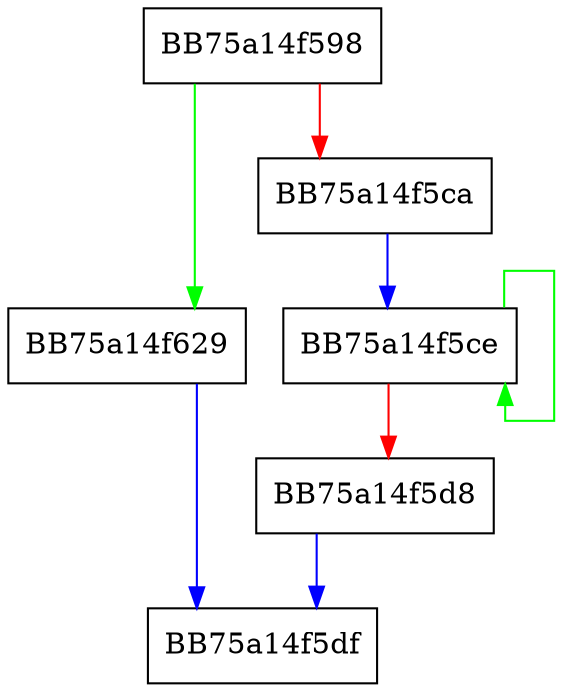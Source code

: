 digraph McTemplateU0qz_MPEventWriteTransfer {
  node [shape="box"];
  graph [splines=ortho];
  BB75a14f598 -> BB75a14f629 [color="green"];
  BB75a14f598 -> BB75a14f5ca [color="red"];
  BB75a14f5ca -> BB75a14f5ce [color="blue"];
  BB75a14f5ce -> BB75a14f5ce [color="green"];
  BB75a14f5ce -> BB75a14f5d8 [color="red"];
  BB75a14f5d8 -> BB75a14f5df [color="blue"];
  BB75a14f629 -> BB75a14f5df [color="blue"];
}